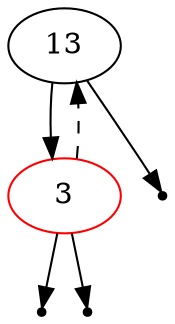 digraph BST {
	 13 -> 3;
	 null0 [shape=point];
	 13 -> null0;
	3 [color="red"];
	 3 -> 13 [style=dashed];
	 null1 [shape=point];
	 3 -> null1;
	 null2 [shape=point];
	 3 -> null2;
}
